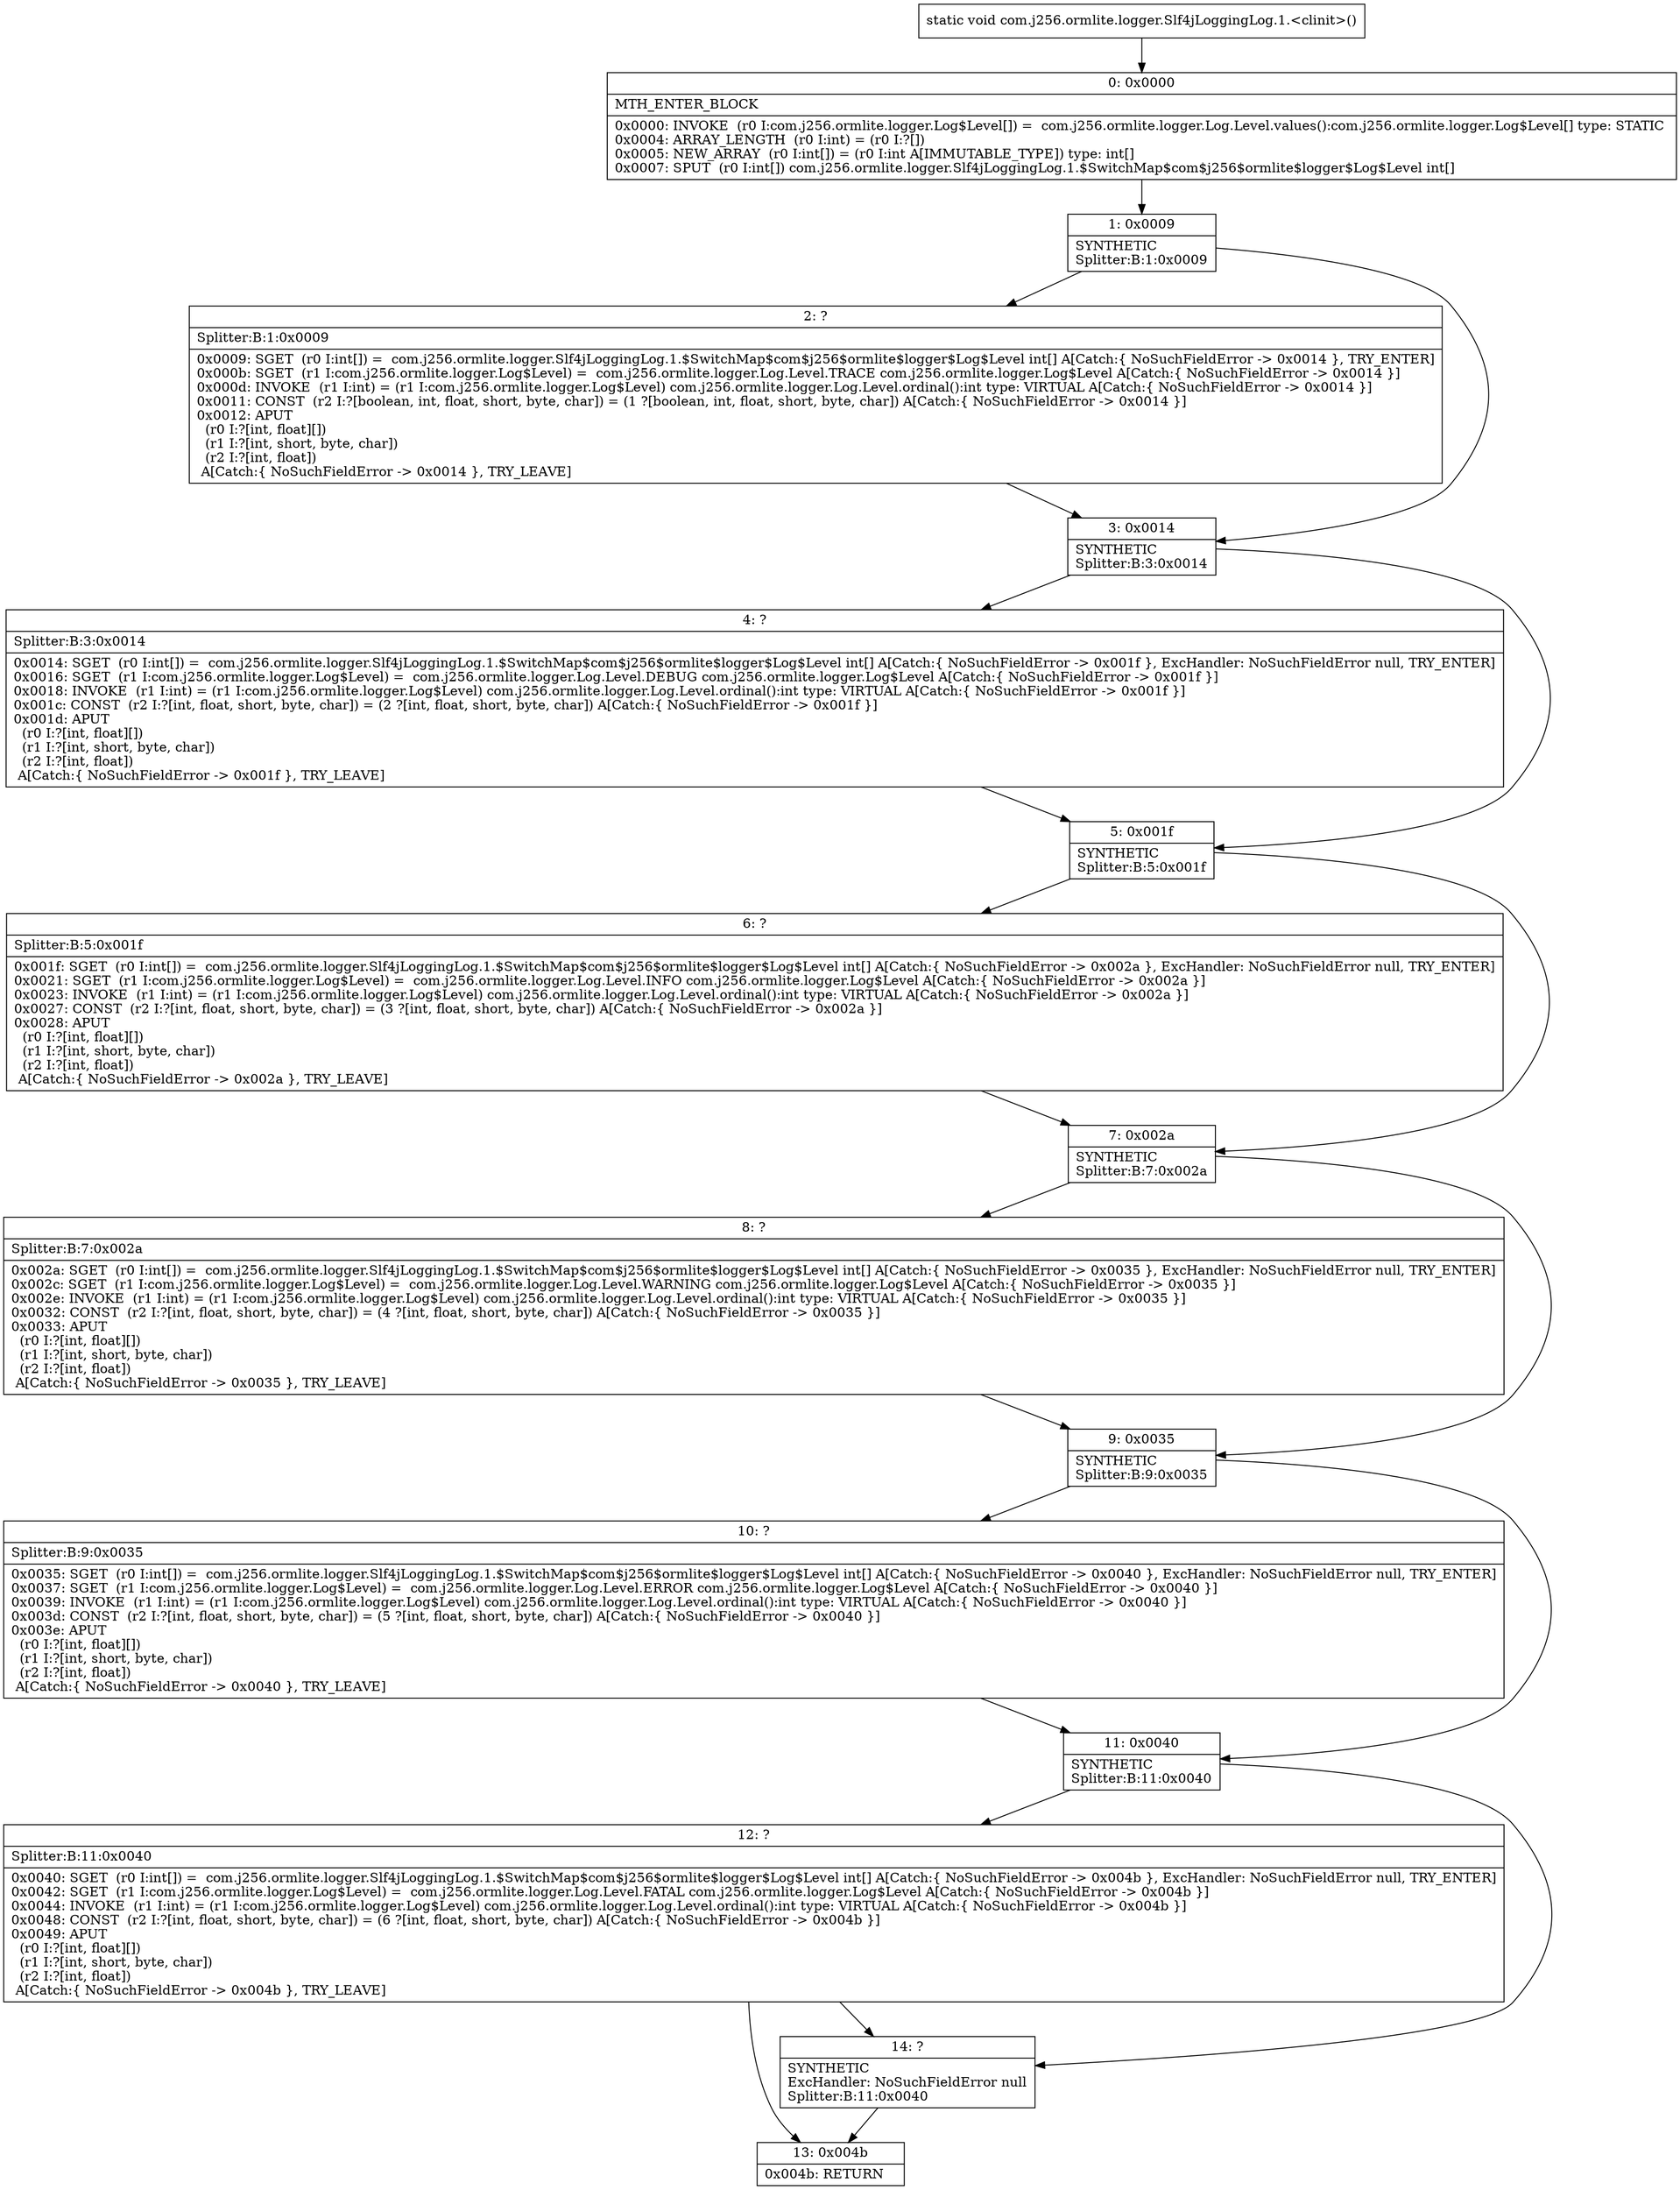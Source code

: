 digraph "CFG forcom.j256.ormlite.logger.Slf4jLoggingLog.1.\<clinit\>()V" {
Node_0 [shape=record,label="{0\:\ 0x0000|MTH_ENTER_BLOCK\l|0x0000: INVOKE  (r0 I:com.j256.ormlite.logger.Log$Level[]) =  com.j256.ormlite.logger.Log.Level.values():com.j256.ormlite.logger.Log$Level[] type: STATIC \l0x0004: ARRAY_LENGTH  (r0 I:int) = (r0 I:?[]) \l0x0005: NEW_ARRAY  (r0 I:int[]) = (r0 I:int A[IMMUTABLE_TYPE]) type: int[] \l0x0007: SPUT  (r0 I:int[]) com.j256.ormlite.logger.Slf4jLoggingLog.1.$SwitchMap$com$j256$ormlite$logger$Log$Level int[] \l}"];
Node_1 [shape=record,label="{1\:\ 0x0009|SYNTHETIC\lSplitter:B:1:0x0009\l}"];
Node_2 [shape=record,label="{2\:\ ?|Splitter:B:1:0x0009\l|0x0009: SGET  (r0 I:int[]) =  com.j256.ormlite.logger.Slf4jLoggingLog.1.$SwitchMap$com$j256$ormlite$logger$Log$Level int[] A[Catch:\{ NoSuchFieldError \-\> 0x0014 \}, TRY_ENTER]\l0x000b: SGET  (r1 I:com.j256.ormlite.logger.Log$Level) =  com.j256.ormlite.logger.Log.Level.TRACE com.j256.ormlite.logger.Log$Level A[Catch:\{ NoSuchFieldError \-\> 0x0014 \}]\l0x000d: INVOKE  (r1 I:int) = (r1 I:com.j256.ormlite.logger.Log$Level) com.j256.ormlite.logger.Log.Level.ordinal():int type: VIRTUAL A[Catch:\{ NoSuchFieldError \-\> 0x0014 \}]\l0x0011: CONST  (r2 I:?[boolean, int, float, short, byte, char]) = (1 ?[boolean, int, float, short, byte, char]) A[Catch:\{ NoSuchFieldError \-\> 0x0014 \}]\l0x0012: APUT  \l  (r0 I:?[int, float][])\l  (r1 I:?[int, short, byte, char])\l  (r2 I:?[int, float])\l A[Catch:\{ NoSuchFieldError \-\> 0x0014 \}, TRY_LEAVE]\l}"];
Node_3 [shape=record,label="{3\:\ 0x0014|SYNTHETIC\lSplitter:B:3:0x0014\l}"];
Node_4 [shape=record,label="{4\:\ ?|Splitter:B:3:0x0014\l|0x0014: SGET  (r0 I:int[]) =  com.j256.ormlite.logger.Slf4jLoggingLog.1.$SwitchMap$com$j256$ormlite$logger$Log$Level int[] A[Catch:\{ NoSuchFieldError \-\> 0x001f \}, ExcHandler: NoSuchFieldError null, TRY_ENTER]\l0x0016: SGET  (r1 I:com.j256.ormlite.logger.Log$Level) =  com.j256.ormlite.logger.Log.Level.DEBUG com.j256.ormlite.logger.Log$Level A[Catch:\{ NoSuchFieldError \-\> 0x001f \}]\l0x0018: INVOKE  (r1 I:int) = (r1 I:com.j256.ormlite.logger.Log$Level) com.j256.ormlite.logger.Log.Level.ordinal():int type: VIRTUAL A[Catch:\{ NoSuchFieldError \-\> 0x001f \}]\l0x001c: CONST  (r2 I:?[int, float, short, byte, char]) = (2 ?[int, float, short, byte, char]) A[Catch:\{ NoSuchFieldError \-\> 0x001f \}]\l0x001d: APUT  \l  (r0 I:?[int, float][])\l  (r1 I:?[int, short, byte, char])\l  (r2 I:?[int, float])\l A[Catch:\{ NoSuchFieldError \-\> 0x001f \}, TRY_LEAVE]\l}"];
Node_5 [shape=record,label="{5\:\ 0x001f|SYNTHETIC\lSplitter:B:5:0x001f\l}"];
Node_6 [shape=record,label="{6\:\ ?|Splitter:B:5:0x001f\l|0x001f: SGET  (r0 I:int[]) =  com.j256.ormlite.logger.Slf4jLoggingLog.1.$SwitchMap$com$j256$ormlite$logger$Log$Level int[] A[Catch:\{ NoSuchFieldError \-\> 0x002a \}, ExcHandler: NoSuchFieldError null, TRY_ENTER]\l0x0021: SGET  (r1 I:com.j256.ormlite.logger.Log$Level) =  com.j256.ormlite.logger.Log.Level.INFO com.j256.ormlite.logger.Log$Level A[Catch:\{ NoSuchFieldError \-\> 0x002a \}]\l0x0023: INVOKE  (r1 I:int) = (r1 I:com.j256.ormlite.logger.Log$Level) com.j256.ormlite.logger.Log.Level.ordinal():int type: VIRTUAL A[Catch:\{ NoSuchFieldError \-\> 0x002a \}]\l0x0027: CONST  (r2 I:?[int, float, short, byte, char]) = (3 ?[int, float, short, byte, char]) A[Catch:\{ NoSuchFieldError \-\> 0x002a \}]\l0x0028: APUT  \l  (r0 I:?[int, float][])\l  (r1 I:?[int, short, byte, char])\l  (r2 I:?[int, float])\l A[Catch:\{ NoSuchFieldError \-\> 0x002a \}, TRY_LEAVE]\l}"];
Node_7 [shape=record,label="{7\:\ 0x002a|SYNTHETIC\lSplitter:B:7:0x002a\l}"];
Node_8 [shape=record,label="{8\:\ ?|Splitter:B:7:0x002a\l|0x002a: SGET  (r0 I:int[]) =  com.j256.ormlite.logger.Slf4jLoggingLog.1.$SwitchMap$com$j256$ormlite$logger$Log$Level int[] A[Catch:\{ NoSuchFieldError \-\> 0x0035 \}, ExcHandler: NoSuchFieldError null, TRY_ENTER]\l0x002c: SGET  (r1 I:com.j256.ormlite.logger.Log$Level) =  com.j256.ormlite.logger.Log.Level.WARNING com.j256.ormlite.logger.Log$Level A[Catch:\{ NoSuchFieldError \-\> 0x0035 \}]\l0x002e: INVOKE  (r1 I:int) = (r1 I:com.j256.ormlite.logger.Log$Level) com.j256.ormlite.logger.Log.Level.ordinal():int type: VIRTUAL A[Catch:\{ NoSuchFieldError \-\> 0x0035 \}]\l0x0032: CONST  (r2 I:?[int, float, short, byte, char]) = (4 ?[int, float, short, byte, char]) A[Catch:\{ NoSuchFieldError \-\> 0x0035 \}]\l0x0033: APUT  \l  (r0 I:?[int, float][])\l  (r1 I:?[int, short, byte, char])\l  (r2 I:?[int, float])\l A[Catch:\{ NoSuchFieldError \-\> 0x0035 \}, TRY_LEAVE]\l}"];
Node_9 [shape=record,label="{9\:\ 0x0035|SYNTHETIC\lSplitter:B:9:0x0035\l}"];
Node_10 [shape=record,label="{10\:\ ?|Splitter:B:9:0x0035\l|0x0035: SGET  (r0 I:int[]) =  com.j256.ormlite.logger.Slf4jLoggingLog.1.$SwitchMap$com$j256$ormlite$logger$Log$Level int[] A[Catch:\{ NoSuchFieldError \-\> 0x0040 \}, ExcHandler: NoSuchFieldError null, TRY_ENTER]\l0x0037: SGET  (r1 I:com.j256.ormlite.logger.Log$Level) =  com.j256.ormlite.logger.Log.Level.ERROR com.j256.ormlite.logger.Log$Level A[Catch:\{ NoSuchFieldError \-\> 0x0040 \}]\l0x0039: INVOKE  (r1 I:int) = (r1 I:com.j256.ormlite.logger.Log$Level) com.j256.ormlite.logger.Log.Level.ordinal():int type: VIRTUAL A[Catch:\{ NoSuchFieldError \-\> 0x0040 \}]\l0x003d: CONST  (r2 I:?[int, float, short, byte, char]) = (5 ?[int, float, short, byte, char]) A[Catch:\{ NoSuchFieldError \-\> 0x0040 \}]\l0x003e: APUT  \l  (r0 I:?[int, float][])\l  (r1 I:?[int, short, byte, char])\l  (r2 I:?[int, float])\l A[Catch:\{ NoSuchFieldError \-\> 0x0040 \}, TRY_LEAVE]\l}"];
Node_11 [shape=record,label="{11\:\ 0x0040|SYNTHETIC\lSplitter:B:11:0x0040\l}"];
Node_12 [shape=record,label="{12\:\ ?|Splitter:B:11:0x0040\l|0x0040: SGET  (r0 I:int[]) =  com.j256.ormlite.logger.Slf4jLoggingLog.1.$SwitchMap$com$j256$ormlite$logger$Log$Level int[] A[Catch:\{ NoSuchFieldError \-\> 0x004b \}, ExcHandler: NoSuchFieldError null, TRY_ENTER]\l0x0042: SGET  (r1 I:com.j256.ormlite.logger.Log$Level) =  com.j256.ormlite.logger.Log.Level.FATAL com.j256.ormlite.logger.Log$Level A[Catch:\{ NoSuchFieldError \-\> 0x004b \}]\l0x0044: INVOKE  (r1 I:int) = (r1 I:com.j256.ormlite.logger.Log$Level) com.j256.ormlite.logger.Log.Level.ordinal():int type: VIRTUAL A[Catch:\{ NoSuchFieldError \-\> 0x004b \}]\l0x0048: CONST  (r2 I:?[int, float, short, byte, char]) = (6 ?[int, float, short, byte, char]) A[Catch:\{ NoSuchFieldError \-\> 0x004b \}]\l0x0049: APUT  \l  (r0 I:?[int, float][])\l  (r1 I:?[int, short, byte, char])\l  (r2 I:?[int, float])\l A[Catch:\{ NoSuchFieldError \-\> 0x004b \}, TRY_LEAVE]\l}"];
Node_13 [shape=record,label="{13\:\ 0x004b|0x004b: RETURN   \l}"];
Node_14 [shape=record,label="{14\:\ ?|SYNTHETIC\lExcHandler: NoSuchFieldError null\lSplitter:B:11:0x0040\l}"];
MethodNode[shape=record,label="{static void com.j256.ormlite.logger.Slf4jLoggingLog.1.\<clinit\>() }"];
MethodNode -> Node_0;
Node_0 -> Node_1;
Node_1 -> Node_2;
Node_1 -> Node_3;
Node_2 -> Node_3;
Node_3 -> Node_4;
Node_3 -> Node_5;
Node_4 -> Node_5;
Node_5 -> Node_6;
Node_5 -> Node_7;
Node_6 -> Node_7;
Node_7 -> Node_8;
Node_7 -> Node_9;
Node_8 -> Node_9;
Node_9 -> Node_10;
Node_9 -> Node_11;
Node_10 -> Node_11;
Node_11 -> Node_12;
Node_11 -> Node_14;
Node_12 -> Node_13;
Node_12 -> Node_14;
Node_14 -> Node_13;
}

